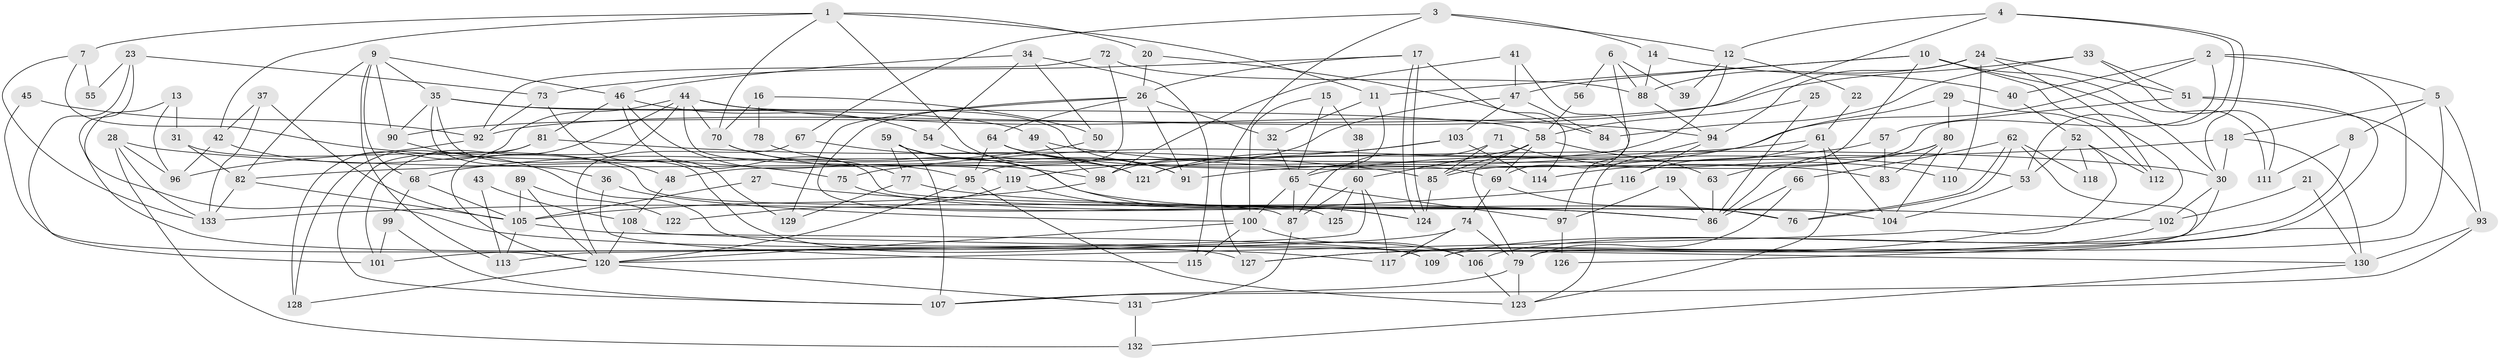 // coarse degree distribution, {4: 0.2125, 5: 0.1625, 7: 0.075, 6: 0.225, 8: 0.05, 2: 0.075, 3: 0.15, 9: 0.0375, 14: 0.0125}
// Generated by graph-tools (version 1.1) at 2025/37/03/04/25 23:37:00]
// undirected, 133 vertices, 266 edges
graph export_dot {
  node [color=gray90,style=filled];
  1;
  2;
  3;
  4;
  5;
  6;
  7;
  8;
  9;
  10;
  11;
  12;
  13;
  14;
  15;
  16;
  17;
  18;
  19;
  20;
  21;
  22;
  23;
  24;
  25;
  26;
  27;
  28;
  29;
  30;
  31;
  32;
  33;
  34;
  35;
  36;
  37;
  38;
  39;
  40;
  41;
  42;
  43;
  44;
  45;
  46;
  47;
  48;
  49;
  50;
  51;
  52;
  53;
  54;
  55;
  56;
  57;
  58;
  59;
  60;
  61;
  62;
  63;
  64;
  65;
  66;
  67;
  68;
  69;
  70;
  71;
  72;
  73;
  74;
  75;
  76;
  77;
  78;
  79;
  80;
  81;
  82;
  83;
  84;
  85;
  86;
  87;
  88;
  89;
  90;
  91;
  92;
  93;
  94;
  95;
  96;
  97;
  98;
  99;
  100;
  101;
  102;
  103;
  104;
  105;
  106;
  107;
  108;
  109;
  110;
  111;
  112;
  113;
  114;
  115;
  116;
  117;
  118;
  119;
  120;
  121;
  122;
  123;
  124;
  125;
  126;
  127;
  128;
  129;
  130;
  131;
  132;
  133;
  1 -- 121;
  1 -- 70;
  1 -- 7;
  1 -- 11;
  1 -- 20;
  1 -- 42;
  2 -- 121;
  2 -- 85;
  2 -- 5;
  2 -- 40;
  2 -- 106;
  3 -- 14;
  3 -- 127;
  3 -- 12;
  3 -- 67;
  4 -- 30;
  4 -- 92;
  4 -- 12;
  4 -- 53;
  5 -- 79;
  5 -- 8;
  5 -- 18;
  5 -- 93;
  6 -- 69;
  6 -- 88;
  6 -- 39;
  6 -- 56;
  7 -- 75;
  7 -- 55;
  7 -- 133;
  8 -- 109;
  8 -- 111;
  9 -- 46;
  9 -- 82;
  9 -- 35;
  9 -- 68;
  9 -- 90;
  9 -- 113;
  10 -- 30;
  10 -- 127;
  10 -- 11;
  10 -- 47;
  10 -- 63;
  10 -- 111;
  11 -- 32;
  11 -- 65;
  12 -- 22;
  12 -- 39;
  12 -- 48;
  13 -- 117;
  13 -- 96;
  13 -- 31;
  14 -- 40;
  14 -- 88;
  15 -- 100;
  15 -- 65;
  15 -- 38;
  16 -- 70;
  16 -- 50;
  16 -- 78;
  17 -- 26;
  17 -- 124;
  17 -- 124;
  17 -- 73;
  17 -- 114;
  18 -- 82;
  18 -- 30;
  18 -- 130;
  19 -- 86;
  19 -- 97;
  20 -- 26;
  20 -- 84;
  21 -- 130;
  21 -- 102;
  22 -- 61;
  23 -- 101;
  23 -- 73;
  23 -- 55;
  23 -- 127;
  24 -- 51;
  24 -- 94;
  24 -- 88;
  24 -- 110;
  24 -- 112;
  25 -- 86;
  25 -- 58;
  26 -- 32;
  26 -- 91;
  26 -- 64;
  26 -- 125;
  26 -- 129;
  27 -- 105;
  27 -- 86;
  28 -- 30;
  28 -- 132;
  28 -- 96;
  28 -- 133;
  29 -- 112;
  29 -- 80;
  29 -- 91;
  30 -- 117;
  30 -- 102;
  31 -- 82;
  31 -- 87;
  32 -- 65;
  33 -- 111;
  33 -- 51;
  33 -- 84;
  33 -- 90;
  34 -- 115;
  34 -- 54;
  34 -- 46;
  34 -- 50;
  35 -- 90;
  35 -- 36;
  35 -- 49;
  35 -- 58;
  35 -- 106;
  36 -- 100;
  36 -- 115;
  37 -- 42;
  37 -- 133;
  37 -- 105;
  38 -- 60;
  40 -- 52;
  41 -- 47;
  41 -- 98;
  41 -- 97;
  42 -- 48;
  42 -- 96;
  43 -- 113;
  43 -- 108;
  44 -- 94;
  44 -- 69;
  44 -- 70;
  44 -- 101;
  44 -- 119;
  44 -- 120;
  44 -- 128;
  45 -- 120;
  45 -- 92;
  46 -- 95;
  46 -- 54;
  46 -- 81;
  46 -- 104;
  47 -- 84;
  47 -- 98;
  47 -- 103;
  48 -- 108;
  49 -- 53;
  49 -- 98;
  50 -- 68;
  51 -- 57;
  51 -- 93;
  51 -- 126;
  52 -- 120;
  52 -- 53;
  52 -- 112;
  52 -- 118;
  53 -- 104;
  54 -- 121;
  56 -- 58;
  57 -- 83;
  57 -- 65;
  58 -- 79;
  58 -- 60;
  58 -- 63;
  58 -- 69;
  58 -- 85;
  59 -- 77;
  59 -- 124;
  59 -- 91;
  59 -- 107;
  60 -- 113;
  60 -- 87;
  60 -- 117;
  60 -- 125;
  61 -- 123;
  61 -- 104;
  61 -- 75;
  61 -- 116;
  62 -- 109;
  62 -- 76;
  62 -- 76;
  62 -- 66;
  62 -- 118;
  63 -- 86;
  64 -- 91;
  64 -- 83;
  64 -- 95;
  65 -- 87;
  65 -- 97;
  65 -- 100;
  66 -- 79;
  66 -- 86;
  67 -- 120;
  67 -- 121;
  68 -- 105;
  68 -- 99;
  69 -- 74;
  69 -- 76;
  70 -- 98;
  70 -- 77;
  71 -- 85;
  71 -- 87;
  71 -- 110;
  72 -- 88;
  72 -- 95;
  72 -- 92;
  73 -- 92;
  73 -- 129;
  74 -- 79;
  74 -- 101;
  74 -- 117;
  75 -- 76;
  77 -- 129;
  77 -- 102;
  78 -- 86;
  79 -- 107;
  79 -- 123;
  80 -- 86;
  80 -- 114;
  80 -- 83;
  80 -- 104;
  81 -- 128;
  81 -- 85;
  81 -- 107;
  82 -- 105;
  82 -- 133;
  85 -- 124;
  87 -- 131;
  88 -- 94;
  89 -- 120;
  89 -- 105;
  89 -- 122;
  90 -- 109;
  92 -- 96;
  93 -- 107;
  93 -- 130;
  94 -- 123;
  94 -- 116;
  95 -- 120;
  95 -- 123;
  97 -- 126;
  98 -- 105;
  99 -- 107;
  99 -- 101;
  100 -- 106;
  100 -- 115;
  100 -- 120;
  102 -- 127;
  103 -- 119;
  103 -- 114;
  103 -- 121;
  105 -- 109;
  105 -- 113;
  106 -- 123;
  108 -- 130;
  108 -- 120;
  116 -- 133;
  119 -- 124;
  119 -- 122;
  120 -- 128;
  120 -- 131;
  130 -- 132;
  131 -- 132;
}
